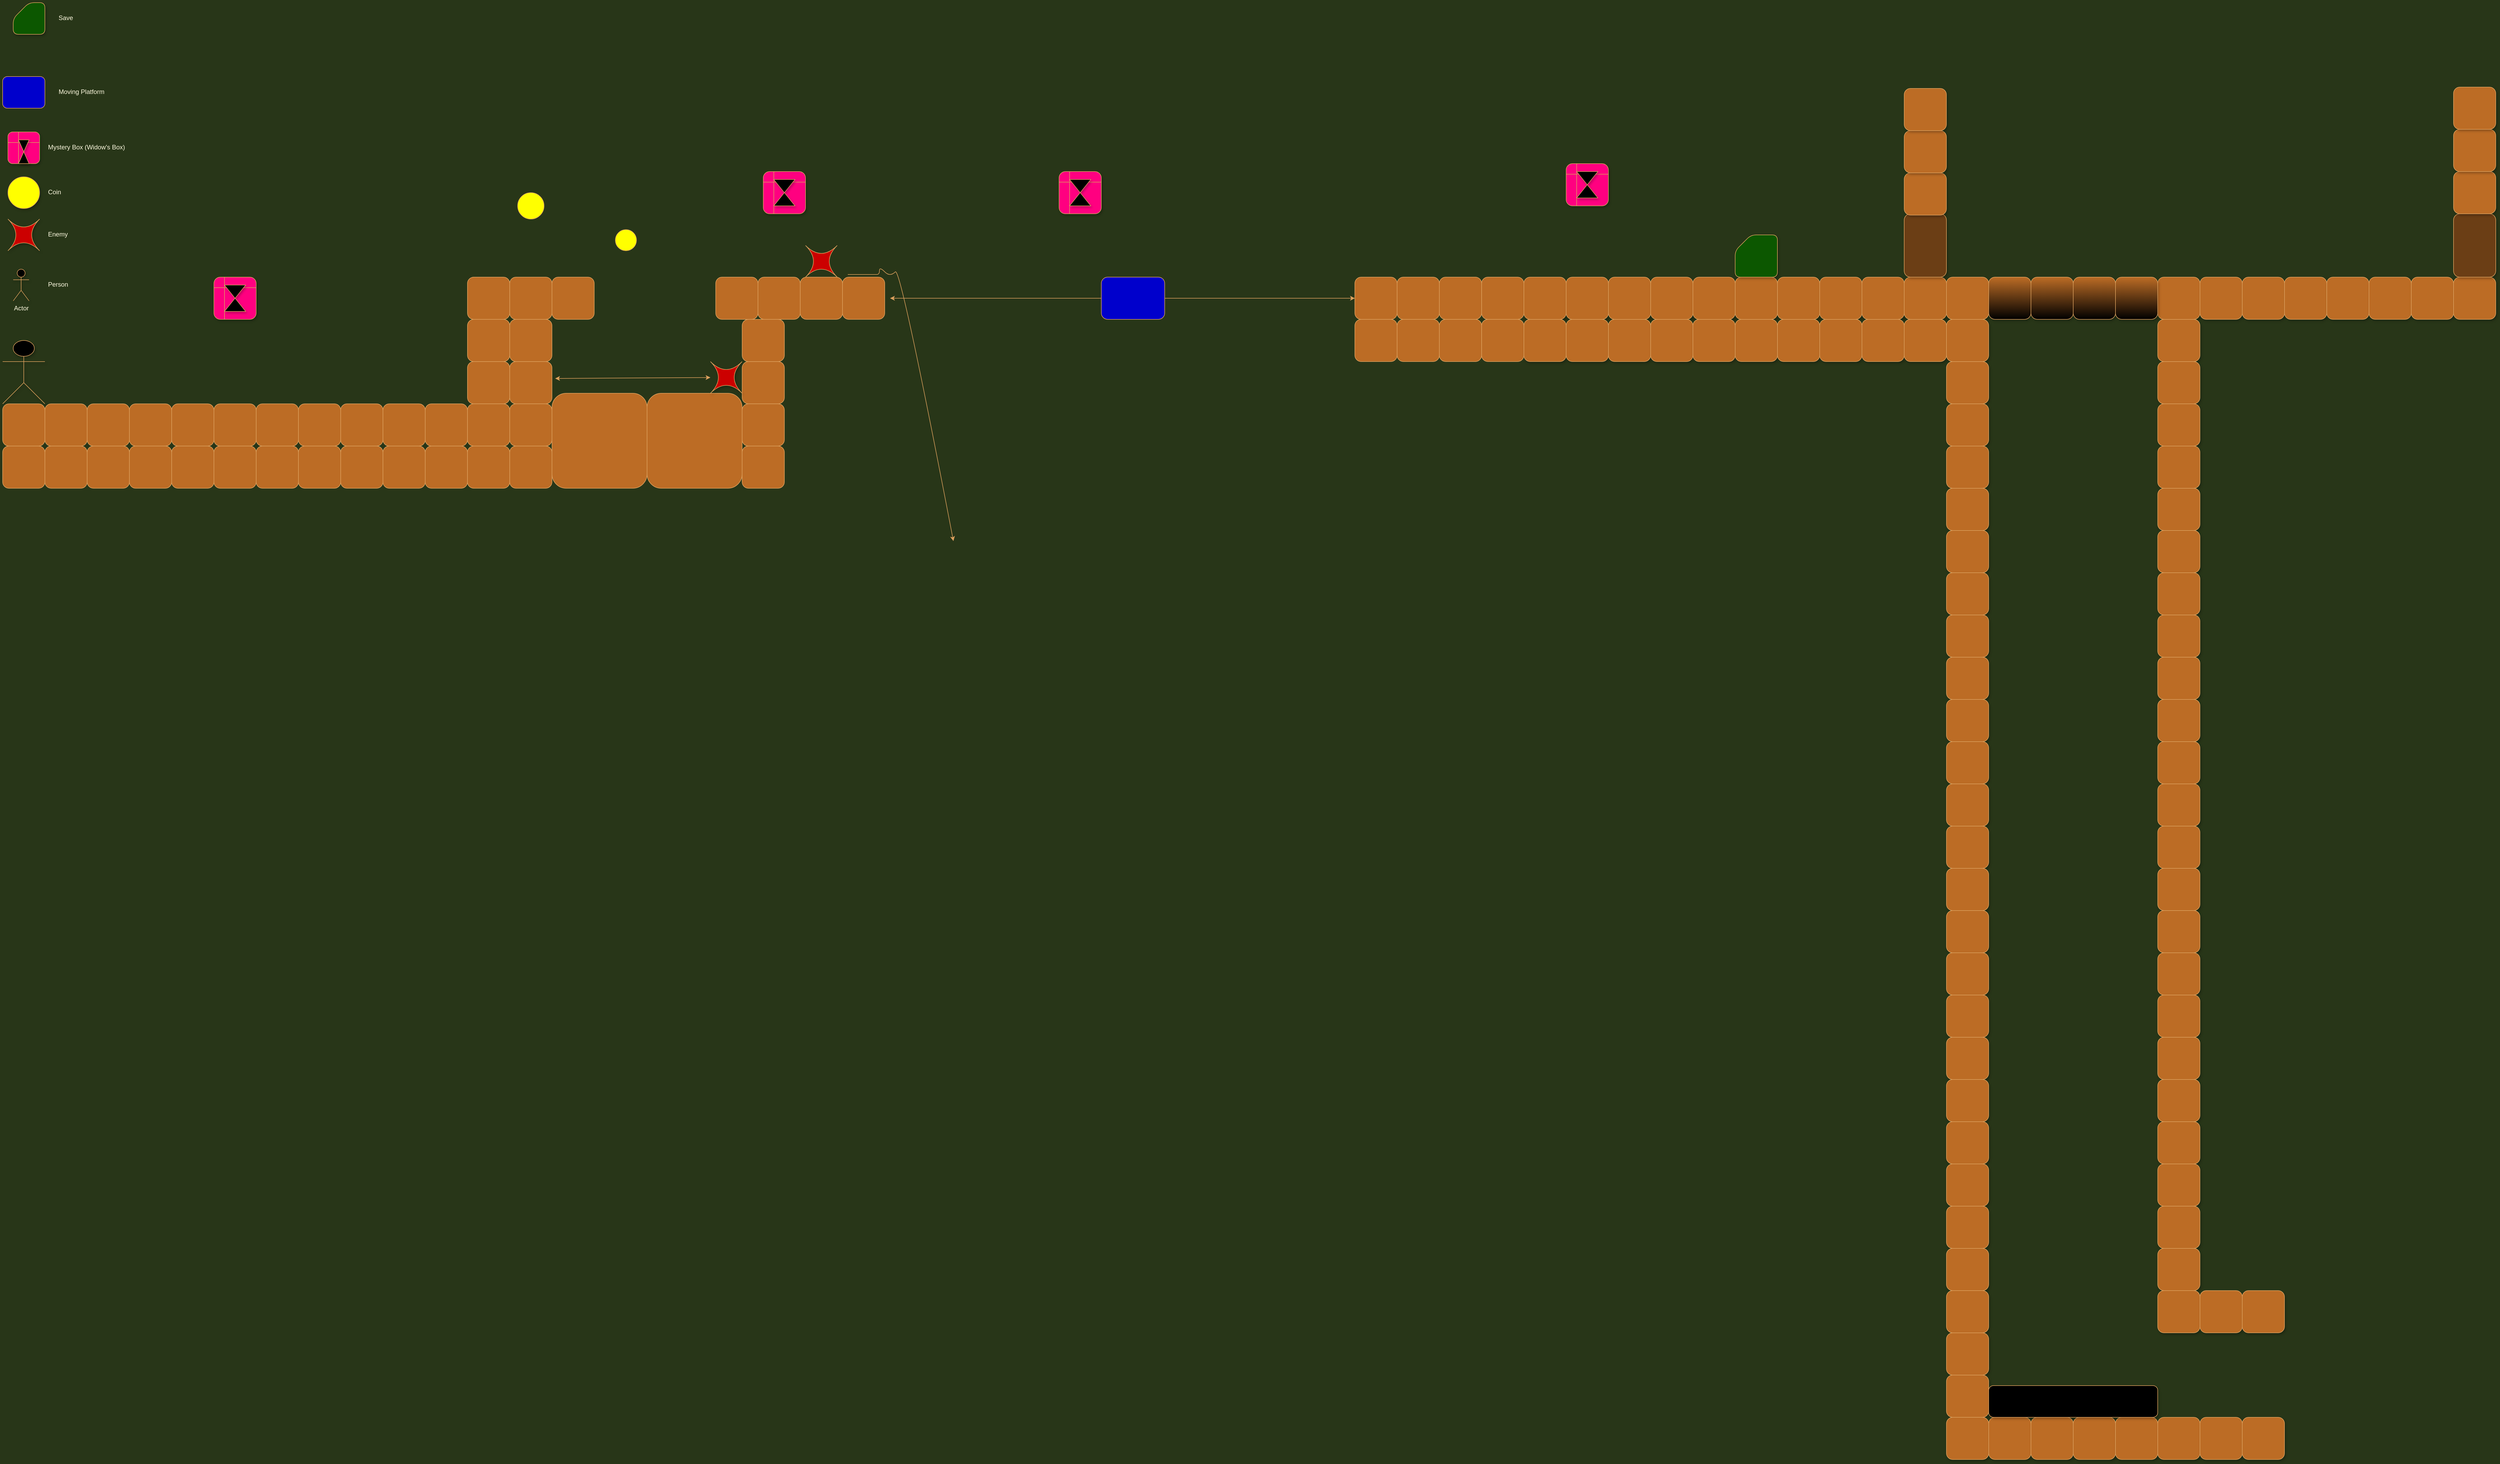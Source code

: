 <mxfile version="20.6.2" type="github">
  <diagram id="zKUmJzLRX71_9fTmacdb" name="Page-1">
    <mxGraphModel dx="2272" dy="1894" grid="1" gridSize="20" guides="1" tooltips="1" connect="1" arrows="1" fold="1" page="1" pageScale="1" pageWidth="850" pageHeight="1100" background="#283618" math="0" shadow="0">
      <root>
        <mxCell id="0" />
        <mxCell id="1" parent="0" />
        <mxCell id="M7b8skEu5nL4Gr79lSTo-1" value="" style="whiteSpace=wrap;html=1;aspect=fixed;fillColor=#BC6C25;strokeColor=#DDA15E;fontColor=#FEFAE0;rounded=1;" parent="1" vertex="1">
          <mxGeometry x="80" y="640" width="80" height="80" as="geometry" />
        </mxCell>
        <mxCell id="M7b8skEu5nL4Gr79lSTo-2" value="" style="whiteSpace=wrap;html=1;aspect=fixed;fillColor=#BC6C25;strokeColor=#DDA15E;fontColor=#FEFAE0;rounded=1;" parent="1" vertex="1">
          <mxGeometry x="160" y="640" width="80" height="80" as="geometry" />
        </mxCell>
        <mxCell id="M7b8skEu5nL4Gr79lSTo-3" value="" style="whiteSpace=wrap;html=1;aspect=fixed;fillColor=#BC6C25;strokeColor=#DDA15E;fontColor=#FEFAE0;rounded=1;" parent="1" vertex="1">
          <mxGeometry x="240" y="640" width="80" height="80" as="geometry" />
        </mxCell>
        <mxCell id="M7b8skEu5nL4Gr79lSTo-4" value="" style="whiteSpace=wrap;html=1;aspect=fixed;fillColor=#BC6C25;strokeColor=#DDA15E;fontColor=#FEFAE0;rounded=1;" parent="1" vertex="1">
          <mxGeometry x="320" y="640" width="80" height="80" as="geometry" />
        </mxCell>
        <mxCell id="M7b8skEu5nL4Gr79lSTo-5" value="" style="whiteSpace=wrap;html=1;aspect=fixed;fillColor=#BC6C25;strokeColor=#DDA15E;fontColor=#FEFAE0;rounded=1;" parent="1" vertex="1">
          <mxGeometry x="400" y="640" width="80" height="80" as="geometry" />
        </mxCell>
        <mxCell id="M7b8skEu5nL4Gr79lSTo-6" value="" style="whiteSpace=wrap;html=1;aspect=fixed;fillColor=#BC6C25;strokeColor=#DDA15E;fontColor=#FEFAE0;rounded=1;" parent="1" vertex="1">
          <mxGeometry x="480" y="640" width="80" height="80" as="geometry" />
        </mxCell>
        <mxCell id="M7b8skEu5nL4Gr79lSTo-7" value="" style="whiteSpace=wrap;html=1;aspect=fixed;fillColor=#BC6C25;strokeColor=#DDA15E;fontColor=#FEFAE0;rounded=1;" parent="1" vertex="1">
          <mxGeometry x="480" y="560" width="80" height="80" as="geometry" />
        </mxCell>
        <mxCell id="M7b8skEu5nL4Gr79lSTo-8" value="" style="whiteSpace=wrap;html=1;aspect=fixed;fillColor=#BC6C25;strokeColor=#DDA15E;fontColor=#FEFAE0;rounded=1;" parent="1" vertex="1">
          <mxGeometry x="480" y="480" width="80" height="80" as="geometry" />
        </mxCell>
        <mxCell id="M7b8skEu5nL4Gr79lSTo-9" value="" style="whiteSpace=wrap;html=1;aspect=fixed;fillColor=#BC6C25;strokeColor=#DDA15E;fontColor=#FEFAE0;rounded=1;" parent="1" vertex="1">
          <mxGeometry x="480" y="400" width="80" height="80" as="geometry" />
        </mxCell>
        <mxCell id="M7b8skEu5nL4Gr79lSTo-10" value="" style="whiteSpace=wrap;html=1;aspect=fixed;fillColor=#BC6C25;strokeColor=#DDA15E;fontColor=#FEFAE0;rounded=1;" parent="1" vertex="1">
          <mxGeometry x="560" y="400" width="80" height="80" as="geometry" />
        </mxCell>
        <mxCell id="M7b8skEu5nL4Gr79lSTo-11" value="" style="whiteSpace=wrap;html=1;aspect=fixed;fillColor=#BC6C25;strokeColor=#DDA15E;fontColor=#FEFAE0;rounded=1;" parent="1" vertex="1">
          <mxGeometry x="640" y="400" width="80" height="80" as="geometry" />
        </mxCell>
        <mxCell id="M7b8skEu5nL4Gr79lSTo-13" value="" style="ellipse;whiteSpace=wrap;html=1;aspect=fixed;fillColor=#FFFF00;strokeColor=#DDA15E;fontColor=#FEFAE0;rounded=1;" parent="1" vertex="1">
          <mxGeometry x="575" y="240" width="50" height="50" as="geometry" />
        </mxCell>
        <mxCell id="M7b8skEu5nL4Gr79lSTo-14" value="" style="ellipse;whiteSpace=wrap;html=1;aspect=fixed;fillColor=#FFFF00;strokeColor=#DDA15E;fontColor=#FEFAE0;rounded=1;" parent="1" vertex="1">
          <mxGeometry x="760" y="310" width="40" height="40" as="geometry" />
        </mxCell>
        <mxCell id="M7b8skEu5nL4Gr79lSTo-15" value="Actor" style="shape=umlActor;verticalLabelPosition=bottom;verticalAlign=top;html=1;outlineConnect=0;strokeColor=#DDA15E;fillColor=#000000;rounded=1;fontColor=#FEFAE0;shadow=1;" parent="1" vertex="1">
          <mxGeometry x="-400" y="520" width="80" height="120" as="geometry" />
        </mxCell>
        <mxCell id="M7b8skEu5nL4Gr79lSTo-19" value="" style="whiteSpace=wrap;html=1;aspect=fixed;fillColor=#BC6C25;strokeColor=#DDA15E;fontColor=#FEFAE0;rounded=1;" parent="1" vertex="1">
          <mxGeometry x="640" y="620" width="180" height="180" as="geometry" />
        </mxCell>
        <mxCell id="M7b8skEu5nL4Gr79lSTo-21" value="" style="edgeStyle=orthogonalEdgeStyle;rounded=1;orthogonalLoop=1;jettySize=auto;html=1;exitX=0.75;exitY=1;exitDx=0;exitDy=0;strokeColor=#DDA15E;fontColor=#FEFAE0;fillColor=#BC6C25;endArrow=none;labelBackgroundColor=#283618;" parent="1" source="M7b8skEu5nL4Gr79lSTo-6" target="M7b8skEu5nL4Gr79lSTo-19" edge="1">
          <mxGeometry relative="1" as="geometry">
            <mxPoint x="540" y="720" as="sourcePoint" />
            <mxPoint x="1700" y="1050" as="targetPoint" />
          </mxGeometry>
        </mxCell>
        <mxCell id="M7b8skEu5nL4Gr79lSTo-23" value="" style="shape=switch;whiteSpace=wrap;html=1;strokeColor=#DDA15E;fontColor=#FEFAE0;fillColor=#CC0000;rounded=1;" parent="1" vertex="1">
          <mxGeometry x="1120" y="340" width="60" height="60" as="geometry" />
        </mxCell>
        <mxCell id="M7b8skEu5nL4Gr79lSTo-24" value="" style="whiteSpace=wrap;html=1;aspect=fixed;strokeColor=#DDA15E;fontColor=#FEFAE0;fillColor=#BC6C25;rounded=1;" parent="1" vertex="1">
          <mxGeometry x="950" y="400" width="80" height="80" as="geometry" />
        </mxCell>
        <mxCell id="M7b8skEu5nL4Gr79lSTo-25" value="" style="whiteSpace=wrap;html=1;aspect=fixed;strokeColor=#DDA15E;fontColor=#FEFAE0;fillColor=#BC6C25;rounded=1;" parent="1" vertex="1">
          <mxGeometry x="1030" y="400" width="80" height="80" as="geometry" />
        </mxCell>
        <mxCell id="M7b8skEu5nL4Gr79lSTo-26" value="" style="whiteSpace=wrap;html=1;aspect=fixed;rounded=1;fillColor=#BC6C25;fontColor=#FEFAE0;strokeColor=#DDA15E;" parent="1" vertex="1">
          <mxGeometry x="1110" y="400" width="80" height="80" as="geometry" />
        </mxCell>
        <mxCell id="M7b8skEu5nL4Gr79lSTo-27" value="" style="whiteSpace=wrap;html=1;aspect=fixed;strokeColor=#DDA15E;fontColor=#FEFAE0;fillColor=#BC6C25;rounded=1;" parent="1" vertex="1">
          <mxGeometry x="1190" y="400" width="80" height="80" as="geometry" />
        </mxCell>
        <mxCell id="wT2K5C9ODD8_njOa71nI-43" style="edgeStyle=orthogonalEdgeStyle;rounded=0;orthogonalLoop=1;jettySize=auto;html=1;strokeColor=#DDA15E;labelBackgroundColor=#283618;fontColor=#FEFAE0;startArrow=none;" edge="1" parent="1">
          <mxGeometry relative="1" as="geometry">
            <mxPoint x="1880" y="440" as="sourcePoint" />
            <mxPoint x="2160" y="440" as="targetPoint" />
          </mxGeometry>
        </mxCell>
        <mxCell id="wT2K5C9ODD8_njOa71nI-45" style="edgeStyle=orthogonalEdgeStyle;rounded=0;orthogonalLoop=1;jettySize=auto;html=1;strokeColor=#DDA15E;labelBackgroundColor=#283618;fontColor=#FEFAE0;" edge="1" parent="1" source="M7b8skEu5nL4Gr79lSTo-28">
          <mxGeometry relative="1" as="geometry">
            <mxPoint x="1280" y="440" as="targetPoint" />
          </mxGeometry>
        </mxCell>
        <mxCell id="M7b8skEu5nL4Gr79lSTo-28" value="" style="rounded=1;whiteSpace=wrap;html=1;fillColor=#0000CC;strokeColor=#DDA15E;fontColor=#FEFAE0;" parent="1" vertex="1">
          <mxGeometry x="1680" y="400" width="120" height="80" as="geometry" />
        </mxCell>
        <mxCell id="wT2K5C9ODD8_njOa71nI-1" value="" style="whiteSpace=wrap;html=1;aspect=fixed;fillColor=#BC6C25;strokeColor=#DDA15E;fontColor=#FEFAE0;rounded=1;" vertex="1" parent="1">
          <mxGeometry x="-400" y="640" width="80" height="80" as="geometry" />
        </mxCell>
        <mxCell id="wT2K5C9ODD8_njOa71nI-2" value="" style="whiteSpace=wrap;html=1;aspect=fixed;fillColor=#BC6C25;strokeColor=#DDA15E;fontColor=#FEFAE0;rounded=1;" vertex="1" parent="1">
          <mxGeometry x="-320" y="640" width="80" height="80" as="geometry" />
        </mxCell>
        <mxCell id="wT2K5C9ODD8_njOa71nI-3" value="" style="whiteSpace=wrap;html=1;aspect=fixed;fillColor=#BC6C25;strokeColor=#DDA15E;fontColor=#FEFAE0;rounded=1;" vertex="1" parent="1">
          <mxGeometry x="-240" y="640" width="80" height="80" as="geometry" />
        </mxCell>
        <mxCell id="wT2K5C9ODD8_njOa71nI-4" value="" style="whiteSpace=wrap;html=1;aspect=fixed;fillColor=#BC6C25;strokeColor=#DDA15E;fontColor=#FEFAE0;rounded=1;" vertex="1" parent="1">
          <mxGeometry x="-160" y="640" width="80" height="80" as="geometry" />
        </mxCell>
        <mxCell id="wT2K5C9ODD8_njOa71nI-5" value="" style="whiteSpace=wrap;html=1;aspect=fixed;fillColor=#BC6C25;strokeColor=#DDA15E;fontColor=#FEFAE0;rounded=1;" vertex="1" parent="1">
          <mxGeometry x="-80" y="640" width="80" height="80" as="geometry" />
        </mxCell>
        <mxCell id="wT2K5C9ODD8_njOa71nI-6" value="" style="whiteSpace=wrap;html=1;aspect=fixed;fillColor=#BC6C25;strokeColor=#DDA15E;fontColor=#FEFAE0;rounded=1;" vertex="1" parent="1">
          <mxGeometry y="640" width="80" height="80" as="geometry" />
        </mxCell>
        <mxCell id="wT2K5C9ODD8_njOa71nI-7" value="" style="whiteSpace=wrap;html=1;aspect=fixed;fillColor=#BC6C25;strokeColor=#DDA15E;fontColor=#FEFAE0;rounded=1;" vertex="1" parent="1">
          <mxGeometry x="80" y="720" width="80" height="80" as="geometry" />
        </mxCell>
        <mxCell id="wT2K5C9ODD8_njOa71nI-8" value="" style="whiteSpace=wrap;html=1;aspect=fixed;fillColor=#BC6C25;strokeColor=#DDA15E;fontColor=#FEFAE0;rounded=1;" vertex="1" parent="1">
          <mxGeometry x="160" y="720" width="80" height="80" as="geometry" />
        </mxCell>
        <mxCell id="wT2K5C9ODD8_njOa71nI-9" value="" style="whiteSpace=wrap;html=1;aspect=fixed;fillColor=#BC6C25;strokeColor=#DDA15E;fontColor=#FEFAE0;rounded=1;" vertex="1" parent="1">
          <mxGeometry x="240" y="720" width="80" height="80" as="geometry" />
        </mxCell>
        <mxCell id="wT2K5C9ODD8_njOa71nI-10" value="" style="whiteSpace=wrap;html=1;aspect=fixed;fillColor=#BC6C25;strokeColor=#DDA15E;fontColor=#FEFAE0;rounded=1;" vertex="1" parent="1">
          <mxGeometry x="320" y="720" width="80" height="80" as="geometry" />
        </mxCell>
        <mxCell id="wT2K5C9ODD8_njOa71nI-11" value="" style="whiteSpace=wrap;html=1;aspect=fixed;fillColor=#BC6C25;strokeColor=#DDA15E;fontColor=#FEFAE0;rounded=1;" vertex="1" parent="1">
          <mxGeometry x="400" y="720" width="80" height="80" as="geometry" />
        </mxCell>
        <mxCell id="wT2K5C9ODD8_njOa71nI-12" value="" style="whiteSpace=wrap;html=1;aspect=fixed;fillColor=#BC6C25;strokeColor=#DDA15E;fontColor=#FEFAE0;rounded=1;" vertex="1" parent="1">
          <mxGeometry x="480" y="720" width="80" height="80" as="geometry" />
        </mxCell>
        <mxCell id="wT2K5C9ODD8_njOa71nI-13" value="" style="whiteSpace=wrap;html=1;aspect=fixed;fillColor=#BC6C25;strokeColor=#DDA15E;fontColor=#FEFAE0;rounded=1;" vertex="1" parent="1">
          <mxGeometry x="-400" y="720" width="80" height="80" as="geometry" />
        </mxCell>
        <mxCell id="wT2K5C9ODD8_njOa71nI-14" value="" style="whiteSpace=wrap;html=1;aspect=fixed;fillColor=#BC6C25;strokeColor=#DDA15E;fontColor=#FEFAE0;rounded=1;" vertex="1" parent="1">
          <mxGeometry x="-320" y="720" width="80" height="80" as="geometry" />
        </mxCell>
        <mxCell id="wT2K5C9ODD8_njOa71nI-15" value="" style="whiteSpace=wrap;html=1;aspect=fixed;fillColor=#BC6C25;strokeColor=#DDA15E;fontColor=#FEFAE0;rounded=1;" vertex="1" parent="1">
          <mxGeometry x="-240" y="720" width="80" height="80" as="geometry" />
        </mxCell>
        <mxCell id="wT2K5C9ODD8_njOa71nI-16" value="" style="whiteSpace=wrap;html=1;aspect=fixed;fillColor=#BC6C25;strokeColor=#DDA15E;fontColor=#FEFAE0;rounded=1;" vertex="1" parent="1">
          <mxGeometry x="-160" y="720" width="80" height="80" as="geometry" />
        </mxCell>
        <mxCell id="wT2K5C9ODD8_njOa71nI-17" value="" style="whiteSpace=wrap;html=1;aspect=fixed;fillColor=#BC6C25;strokeColor=#DDA15E;fontColor=#FEFAE0;rounded=1;" vertex="1" parent="1">
          <mxGeometry x="-80" y="720" width="80" height="80" as="geometry" />
        </mxCell>
        <mxCell id="wT2K5C9ODD8_njOa71nI-18" value="" style="whiteSpace=wrap;html=1;aspect=fixed;fillColor=#BC6C25;strokeColor=#DDA15E;fontColor=#FEFAE0;rounded=1;" vertex="1" parent="1">
          <mxGeometry y="720" width="80" height="80" as="geometry" />
        </mxCell>
        <mxCell id="wT2K5C9ODD8_njOa71nI-19" value="" style="whiteSpace=wrap;html=1;aspect=fixed;fillColor=#BC6C25;strokeColor=#DDA15E;fontColor=#FEFAE0;rounded=1;" vertex="1" parent="1">
          <mxGeometry x="560" y="720" width="80" height="80" as="geometry" />
        </mxCell>
        <mxCell id="wT2K5C9ODD8_njOa71nI-20" value="" style="whiteSpace=wrap;html=1;aspect=fixed;fillColor=#BC6C25;strokeColor=#DDA15E;fontColor=#FEFAE0;rounded=1;" vertex="1" parent="1">
          <mxGeometry x="560" y="640" width="80" height="80" as="geometry" />
        </mxCell>
        <mxCell id="wT2K5C9ODD8_njOa71nI-21" value="" style="whiteSpace=wrap;html=1;aspect=fixed;fillColor=#BC6C25;strokeColor=#DDA15E;fontColor=#FEFAE0;rounded=1;" vertex="1" parent="1">
          <mxGeometry x="560" y="560" width="80" height="80" as="geometry" />
        </mxCell>
        <mxCell id="wT2K5C9ODD8_njOa71nI-22" value="" style="whiteSpace=wrap;html=1;aspect=fixed;fillColor=#BC6C25;strokeColor=#DDA15E;fontColor=#FEFAE0;rounded=1;" vertex="1" parent="1">
          <mxGeometry x="560" y="480" width="80" height="80" as="geometry" />
        </mxCell>
        <mxCell id="wT2K5C9ODD8_njOa71nI-31" value="" style="whiteSpace=wrap;html=1;aspect=fixed;fillColor=#BC6C25;strokeColor=#DDA15E;fontColor=#FEFAE0;rounded=1;" vertex="1" parent="1">
          <mxGeometry x="1000" y="480" width="80" height="80" as="geometry" />
        </mxCell>
        <mxCell id="wT2K5C9ODD8_njOa71nI-32" value="" style="whiteSpace=wrap;html=1;aspect=fixed;fillColor=#BC6C25;strokeColor=#DDA15E;fontColor=#FEFAE0;rounded=1;" vertex="1" parent="1">
          <mxGeometry x="820" y="620" width="180" height="180" as="geometry" />
        </mxCell>
        <mxCell id="wT2K5C9ODD8_njOa71nI-33" value="" style="whiteSpace=wrap;html=1;aspect=fixed;fillColor=#BC6C25;strokeColor=#DDA15E;fontColor=#FEFAE0;rounded=1;" vertex="1" parent="1">
          <mxGeometry x="1000" y="560" width="80" height="80" as="geometry" />
        </mxCell>
        <mxCell id="wT2K5C9ODD8_njOa71nI-34" value="" style="whiteSpace=wrap;html=1;aspect=fixed;fillColor=#BC6C25;strokeColor=#DDA15E;fontColor=#FEFAE0;rounded=1;" vertex="1" parent="1">
          <mxGeometry x="1000" y="640" width="80" height="80" as="geometry" />
        </mxCell>
        <mxCell id="wT2K5C9ODD8_njOa71nI-35" value="" style="whiteSpace=wrap;html=1;aspect=fixed;fillColor=#BC6C25;strokeColor=#DDA15E;fontColor=#FEFAE0;rounded=1;" vertex="1" parent="1">
          <mxGeometry x="1000" y="720" width="80" height="80" as="geometry" />
        </mxCell>
        <mxCell id="wT2K5C9ODD8_njOa71nI-36" value="" style="shape=switch;whiteSpace=wrap;html=1;strokeColor=#DDA15E;fontColor=#FEFAE0;fillColor=#CC0000;rounded=1;shadow=1;" vertex="1" parent="1">
          <mxGeometry x="940" y="560" width="60" height="60" as="geometry" />
        </mxCell>
        <mxCell id="wT2K5C9ODD8_njOa71nI-38" value="" style="endArrow=classic;startArrow=classic;html=1;rounded=0;strokeColor=#DDA15E;exitX=1.075;exitY=0.4;exitDx=0;exitDy=0;exitPerimeter=0;labelBackgroundColor=#283618;fontColor=#FEFAE0;" edge="1" parent="1" source="wT2K5C9ODD8_njOa71nI-21" target="wT2K5C9ODD8_njOa71nI-36">
          <mxGeometry width="50" height="50" relative="1" as="geometry">
            <mxPoint x="660" y="580" as="sourcePoint" />
            <mxPoint x="890" y="520" as="targetPoint" />
          </mxGeometry>
        </mxCell>
        <mxCell id="wT2K5C9ODD8_njOa71nI-41" value="" style="curved=1;endArrow=classic;html=1;rounded=0;strokeColor=#DDA15E;labelBackgroundColor=#283618;fontColor=#FEFAE0;" edge="1" parent="1">
          <mxGeometry width="50" height="50" relative="1" as="geometry">
            <mxPoint x="1200" y="395" as="sourcePoint" />
            <mxPoint x="1400" y="900" as="targetPoint" />
            <Array as="points">
              <mxPoint x="1250" y="395" />
              <mxPoint x="1260" y="395" />
              <mxPoint x="1260" y="380" />
              <mxPoint x="1280" y="400" />
              <mxPoint x="1300" y="380" />
            </Array>
          </mxGeometry>
        </mxCell>
        <mxCell id="wT2K5C9ODD8_njOa71nI-47" value="" style="whiteSpace=wrap;html=1;aspect=fixed;fillColor=#BC6C25;rounded=1;glass=0;strokeColor=#DDA15E;fontColor=#FEFAE0;" vertex="1" parent="1">
          <mxGeometry x="2160" y="400" width="80" height="80" as="geometry" />
        </mxCell>
        <mxCell id="wT2K5C9ODD8_njOa71nI-48" value="" style="whiteSpace=wrap;html=1;aspect=fixed;fillColor=#BC6C25;rounded=1;strokeColor=#DDA15E;fontColor=#FEFAE0;" vertex="1" parent="1">
          <mxGeometry x="2240" y="400" width="80" height="80" as="geometry" />
        </mxCell>
        <mxCell id="wT2K5C9ODD8_njOa71nI-49" value="" style="whiteSpace=wrap;html=1;aspect=fixed;fillColor=#BC6C25;rounded=1;strokeColor=#DDA15E;fontColor=#FEFAE0;" vertex="1" parent="1">
          <mxGeometry x="2320" y="400" width="80" height="80" as="geometry" />
        </mxCell>
        <mxCell id="wT2K5C9ODD8_njOa71nI-50" value="" style="whiteSpace=wrap;html=1;aspect=fixed;strokeColor=#DDA15E;fontColor=#FEFAE0;fillColor=#BC6C25;rounded=1;" vertex="1" parent="1">
          <mxGeometry x="2400" y="400" width="80" height="80" as="geometry" />
        </mxCell>
        <mxCell id="wT2K5C9ODD8_njOa71nI-51" value="" style="whiteSpace=wrap;html=1;aspect=fixed;rounded=1;shadow=1;strokeColor=#DDA15E;fontColor=#FEFAE0;fillColor=#BC6C25;" vertex="1" parent="1">
          <mxGeometry x="2480" y="400" width="80" height="80" as="geometry" />
        </mxCell>
        <mxCell id="wT2K5C9ODD8_njOa71nI-52" value="" style="whiteSpace=wrap;html=1;aspect=fixed;rounded=1;shadow=1;strokeColor=#DDA15E;fontColor=#FEFAE0;fillColor=#BC6C25;" vertex="1" parent="1">
          <mxGeometry x="2560" y="400" width="80" height="80" as="geometry" />
        </mxCell>
        <mxCell id="wT2K5C9ODD8_njOa71nI-53" value="" style="whiteSpace=wrap;html=1;aspect=fixed;rounded=1;shadow=1;strokeColor=#DDA15E;fontColor=#FEFAE0;fillColor=#BC6C25;" vertex="1" parent="1">
          <mxGeometry x="2640" y="400" width="80" height="80" as="geometry" />
        </mxCell>
        <mxCell id="wT2K5C9ODD8_njOa71nI-54" value="" style="whiteSpace=wrap;html=1;aspect=fixed;rounded=1;shadow=1;strokeColor=#DDA15E;fontColor=#FEFAE0;fillColor=#BC6C25;" vertex="1" parent="1">
          <mxGeometry x="2720" y="400" width="80" height="80" as="geometry" />
        </mxCell>
        <mxCell id="wT2K5C9ODD8_njOa71nI-55" value="" style="whiteSpace=wrap;html=1;aspect=fixed;rounded=1;shadow=1;strokeColor=#DDA15E;fontColor=#FEFAE0;fillColor=#BC6C25;" vertex="1" parent="1">
          <mxGeometry x="2800" y="400" width="80" height="80" as="geometry" />
        </mxCell>
        <mxCell id="wT2K5C9ODD8_njOa71nI-56" value="" style="whiteSpace=wrap;html=1;aspect=fixed;rounded=1;shadow=1;strokeColor=#DDA15E;fontColor=#FEFAE0;fillColor=#BC6C25;" vertex="1" parent="1">
          <mxGeometry x="2880" y="400" width="80" height="80" as="geometry" />
        </mxCell>
        <mxCell id="wT2K5C9ODD8_njOa71nI-57" value="" style="whiteSpace=wrap;html=1;aspect=fixed;rounded=1;shadow=1;strokeColor=#DDA15E;fontColor=#FEFAE0;fillColor=#BC6C25;" vertex="1" parent="1">
          <mxGeometry x="2960" y="400" width="80" height="80" as="geometry" />
        </mxCell>
        <mxCell id="wT2K5C9ODD8_njOa71nI-58" value="" style="whiteSpace=wrap;html=1;aspect=fixed;rounded=1;shadow=1;strokeColor=#DDA15E;fontColor=#FEFAE0;fillColor=#BC6C25;" vertex="1" parent="1">
          <mxGeometry x="3040" y="400" width="80" height="80" as="geometry" />
        </mxCell>
        <mxCell id="wT2K5C9ODD8_njOa71nI-59" value="" style="whiteSpace=wrap;html=1;aspect=fixed;rounded=1;shadow=1;strokeColor=#DDA15E;fontColor=#FEFAE0;fillColor=#BC6C25;" vertex="1" parent="1">
          <mxGeometry x="3120" y="400" width="80" height="80" as="geometry" />
        </mxCell>
        <mxCell id="wT2K5C9ODD8_njOa71nI-60" value="" style="whiteSpace=wrap;html=1;aspect=fixed;rounded=1;shadow=1;strokeColor=#DDA15E;fontColor=#FEFAE0;fillColor=#BC6C25;" vertex="1" parent="1">
          <mxGeometry x="3200" y="400" width="80" height="80" as="geometry" />
        </mxCell>
        <mxCell id="wT2K5C9ODD8_njOa71nI-61" value="" style="whiteSpace=wrap;html=1;aspect=fixed;rounded=1;shadow=1;strokeColor=#DDA15E;fontColor=#FEFAE0;fillColor=#BC6C25;" vertex="1" parent="1">
          <mxGeometry x="3280" y="400" width="80" height="80" as="geometry" />
        </mxCell>
        <mxCell id="wT2K5C9ODD8_njOa71nI-62" value="" style="whiteSpace=wrap;html=1;aspect=fixed;fillColor=#BC6C25;rounded=1;glass=0;strokeColor=#DDA15E;fontColor=#FEFAE0;" vertex="1" parent="1">
          <mxGeometry x="2160" y="480" width="80" height="80" as="geometry" />
        </mxCell>
        <mxCell id="wT2K5C9ODD8_njOa71nI-63" value="" style="whiteSpace=wrap;html=1;aspect=fixed;fillColor=#BC6C25;rounded=1;strokeColor=#DDA15E;fontColor=#FEFAE0;" vertex="1" parent="1">
          <mxGeometry x="2240" y="480" width="80" height="80" as="geometry" />
        </mxCell>
        <mxCell id="wT2K5C9ODD8_njOa71nI-64" value="" style="whiteSpace=wrap;html=1;aspect=fixed;fillColor=#BC6C25;rounded=1;strokeColor=#DDA15E;fontColor=#FEFAE0;" vertex="1" parent="1">
          <mxGeometry x="2320" y="480" width="80" height="80" as="geometry" />
        </mxCell>
        <mxCell id="wT2K5C9ODD8_njOa71nI-65" value="" style="whiteSpace=wrap;html=1;aspect=fixed;strokeColor=#DDA15E;fontColor=#FEFAE0;fillColor=#BC6C25;rounded=1;" vertex="1" parent="1">
          <mxGeometry x="2400" y="480" width="80" height="80" as="geometry" />
        </mxCell>
        <mxCell id="wT2K5C9ODD8_njOa71nI-66" value="" style="whiteSpace=wrap;html=1;aspect=fixed;rounded=1;shadow=1;strokeColor=#DDA15E;fontColor=#FEFAE0;fillColor=#BC6C25;" vertex="1" parent="1">
          <mxGeometry x="2480" y="480" width="80" height="80" as="geometry" />
        </mxCell>
        <mxCell id="wT2K5C9ODD8_njOa71nI-67" value="" style="whiteSpace=wrap;html=1;aspect=fixed;rounded=1;shadow=1;strokeColor=#DDA15E;fontColor=#FEFAE0;fillColor=#BC6C25;" vertex="1" parent="1">
          <mxGeometry x="2560" y="480" width="80" height="80" as="geometry" />
        </mxCell>
        <mxCell id="wT2K5C9ODD8_njOa71nI-68" value="" style="whiteSpace=wrap;html=1;aspect=fixed;rounded=1;shadow=1;strokeColor=#DDA15E;fontColor=#FEFAE0;fillColor=#BC6C25;" vertex="1" parent="1">
          <mxGeometry x="2640" y="480" width="80" height="80" as="geometry" />
        </mxCell>
        <mxCell id="wT2K5C9ODD8_njOa71nI-69" value="" style="whiteSpace=wrap;html=1;aspect=fixed;rounded=1;shadow=1;strokeColor=#DDA15E;fontColor=#FEFAE0;fillColor=#BC6C25;" vertex="1" parent="1">
          <mxGeometry x="2720" y="480" width="80" height="80" as="geometry" />
        </mxCell>
        <mxCell id="wT2K5C9ODD8_njOa71nI-70" value="" style="whiteSpace=wrap;html=1;aspect=fixed;rounded=1;shadow=1;strokeColor=#DDA15E;fontColor=#FEFAE0;fillColor=#BC6C25;" vertex="1" parent="1">
          <mxGeometry x="2800" y="480" width="80" height="80" as="geometry" />
        </mxCell>
        <mxCell id="wT2K5C9ODD8_njOa71nI-71" value="" style="whiteSpace=wrap;html=1;aspect=fixed;rounded=1;shadow=1;strokeColor=#DDA15E;fontColor=#FEFAE0;fillColor=#BC6C25;" vertex="1" parent="1">
          <mxGeometry x="2880" y="480" width="80" height="80" as="geometry" />
        </mxCell>
        <mxCell id="wT2K5C9ODD8_njOa71nI-72" value="" style="whiteSpace=wrap;html=1;aspect=fixed;rounded=1;shadow=1;strokeColor=#DDA15E;fontColor=#FEFAE0;fillColor=#BC6C25;" vertex="1" parent="1">
          <mxGeometry x="2960" y="480" width="80" height="80" as="geometry" />
        </mxCell>
        <mxCell id="wT2K5C9ODD8_njOa71nI-73" value="" style="whiteSpace=wrap;html=1;aspect=fixed;rounded=1;shadow=1;strokeColor=#DDA15E;fontColor=#FEFAE0;fillColor=#BC6C25;" vertex="1" parent="1">
          <mxGeometry x="3040" y="480" width="80" height="80" as="geometry" />
        </mxCell>
        <mxCell id="wT2K5C9ODD8_njOa71nI-74" value="" style="whiteSpace=wrap;html=1;aspect=fixed;rounded=1;shadow=1;strokeColor=#DDA15E;fontColor=#FEFAE0;fillColor=#BC6C25;" vertex="1" parent="1">
          <mxGeometry x="3120" y="480" width="80" height="80" as="geometry" />
        </mxCell>
        <mxCell id="wT2K5C9ODD8_njOa71nI-75" value="" style="whiteSpace=wrap;html=1;aspect=fixed;rounded=1;shadow=1;strokeColor=#DDA15E;fontColor=#FEFAE0;fillColor=#BC6C25;" vertex="1" parent="1">
          <mxGeometry x="3200" y="480" width="80" height="80" as="geometry" />
        </mxCell>
        <mxCell id="wT2K5C9ODD8_njOa71nI-76" value="" style="whiteSpace=wrap;html=1;aspect=fixed;rounded=1;shadow=1;strokeColor=#DDA15E;fontColor=#FEFAE0;fillColor=#BC6C25;" vertex="1" parent="1">
          <mxGeometry x="3280" y="480" width="80" height="80" as="geometry" />
        </mxCell>
        <mxCell id="wT2K5C9ODD8_njOa71nI-78" value="" style="shape=internalStorage;whiteSpace=wrap;html=1;backgroundOutline=1;rounded=1;shadow=1;strokeColor=#DDA15E;fontColor=#FEFAE0;fillColor=#FF0080;" vertex="1" parent="1">
          <mxGeometry x="1600" y="200" width="80" height="80" as="geometry" />
        </mxCell>
        <mxCell id="wT2K5C9ODD8_njOa71nI-79" value="" style="shape=collate;whiteSpace=wrap;html=1;rounded=1;shadow=1;strokeColor=#DDA15E;fontColor=#FEFAE0;fillColor=#000000;" vertex="1" parent="1">
          <mxGeometry x="1620" y="215" width="40" height="50" as="geometry" />
        </mxCell>
        <mxCell id="wT2K5C9ODD8_njOa71nI-100" value="" style="edgeStyle=orthogonalEdgeStyle;rounded=0;orthogonalLoop=1;jettySize=auto;html=1;strokeColor=#DDA15E;labelBackgroundColor=#283618;fontColor=#FEFAE0;endArrow=none;" edge="1" parent="1" source="M7b8skEu5nL4Gr79lSTo-28">
          <mxGeometry relative="1" as="geometry">
            <mxPoint x="1800" y="440" as="sourcePoint" />
            <mxPoint x="1880" y="440" as="targetPoint" />
          </mxGeometry>
        </mxCell>
        <mxCell id="wT2K5C9ODD8_njOa71nI-101" value="" style="shape=internalStorage;whiteSpace=wrap;html=1;backgroundOutline=1;rounded=1;shadow=1;strokeColor=#DDA15E;fontColor=#FEFAE0;fillColor=#FF0080;" vertex="1" parent="1">
          <mxGeometry x="2560" y="185" width="80" height="80" as="geometry" />
        </mxCell>
        <mxCell id="wT2K5C9ODD8_njOa71nI-102" value="" style="shape=collate;whiteSpace=wrap;html=1;rounded=1;shadow=1;strokeColor=#DDA15E;fontColor=#FEFAE0;fillColor=#000000;" vertex="1" parent="1">
          <mxGeometry x="2580" y="200" width="40" height="50" as="geometry" />
        </mxCell>
        <mxCell id="wT2K5C9ODD8_njOa71nI-105" value="" style="shape=internalStorage;whiteSpace=wrap;html=1;backgroundOutline=1;rounded=1;shadow=1;strokeColor=#DDA15E;fontColor=#FEFAE0;fillColor=#FF0080;" vertex="1" parent="1">
          <mxGeometry y="400" width="80" height="80" as="geometry" />
        </mxCell>
        <mxCell id="wT2K5C9ODD8_njOa71nI-106" value="" style="shape=collate;whiteSpace=wrap;html=1;rounded=1;shadow=1;strokeColor=#DDA15E;fontColor=#FEFAE0;fillColor=#000000;" vertex="1" parent="1">
          <mxGeometry x="20" y="415" width="40" height="50" as="geometry" />
        </mxCell>
        <mxCell id="wT2K5C9ODD8_njOa71nI-107" value="" style="shape=internalStorage;whiteSpace=wrap;html=1;backgroundOutline=1;rounded=1;shadow=1;strokeColor=#DDA15E;fontColor=#FEFAE0;fillColor=#FF0080;" vertex="1" parent="1">
          <mxGeometry x="1040" y="200" width="80" height="80" as="geometry" />
        </mxCell>
        <mxCell id="wT2K5C9ODD8_njOa71nI-108" value="" style="shape=collate;whiteSpace=wrap;html=1;rounded=1;shadow=1;strokeColor=#DDA15E;fontColor=#FEFAE0;fillColor=#000000;" vertex="1" parent="1">
          <mxGeometry x="1060" y="215" width="40" height="50" as="geometry" />
        </mxCell>
        <mxCell id="wT2K5C9ODD8_njOa71nI-109" value="Actor" style="shape=umlActor;verticalLabelPosition=bottom;verticalAlign=top;html=1;outlineConnect=0;rounded=1;shadow=1;strokeColor=#DDA15E;fontColor=#FEFAE0;fillColor=#000000;" vertex="1" parent="1">
          <mxGeometry x="-380" y="385" width="30" height="60" as="geometry" />
        </mxCell>
        <mxCell id="wT2K5C9ODD8_njOa71nI-110" value="" style="shape=switch;whiteSpace=wrap;html=1;rounded=1;shadow=1;strokeColor=#DDA15E;fontColor=#FEFAE0;fillColor=#CC0000;" vertex="1" parent="1">
          <mxGeometry x="-390" y="290" width="60" height="60" as="geometry" />
        </mxCell>
        <mxCell id="wT2K5C9ODD8_njOa71nI-112" value="" style="shape=internalStorage;whiteSpace=wrap;html=1;backgroundOutline=1;rounded=1;shadow=1;strokeColor=#DDA15E;fontColor=#FEFAE0;fillColor=#FF0080;" vertex="1" parent="1">
          <mxGeometry x="-390" y="125" width="60" height="60" as="geometry" />
        </mxCell>
        <mxCell id="wT2K5C9ODD8_njOa71nI-113" value="" style="shape=collate;whiteSpace=wrap;html=1;rounded=1;shadow=1;strokeColor=#DDA15E;fontColor=#FEFAE0;fillColor=#000000;" vertex="1" parent="1">
          <mxGeometry x="-370" y="140" width="20" height="45" as="geometry" />
        </mxCell>
        <mxCell id="wT2K5C9ODD8_njOa71nI-114" value="" style="ellipse;whiteSpace=wrap;html=1;aspect=fixed;rounded=1;shadow=1;strokeColor=#DDA15E;fontColor=#FEFAE0;fillColor=#FFFF00;" vertex="1" parent="1">
          <mxGeometry x="-390" y="210" width="60" height="60" as="geometry" />
        </mxCell>
        <mxCell id="wT2K5C9ODD8_njOa71nI-118" value="" style="rounded=1;whiteSpace=wrap;html=1;fillColor=#0000CC;strokeColor=#DDA15E;fontColor=#FEFAE0;" vertex="1" parent="1">
          <mxGeometry x="-400" y="20" width="80" height="60" as="geometry" />
        </mxCell>
        <mxCell id="wT2K5C9ODD8_njOa71nI-119" value="" style="shape=card;whiteSpace=wrap;html=1;rounded=1;shadow=1;strokeColor=#DDA15E;fontColor=#FEFAE0;fillColor=#0C5700;" vertex="1" parent="1">
          <mxGeometry x="2880" y="320" width="80" height="80" as="geometry" />
        </mxCell>
        <mxCell id="wT2K5C9ODD8_njOa71nI-120" value="" style="shape=card;whiteSpace=wrap;html=1;rounded=1;shadow=1;strokeColor=#DDA15E;fontColor=#FEFAE0;fillColor=#0C5700;" vertex="1" parent="1">
          <mxGeometry x="-380" y="-120" width="60" height="60" as="geometry" />
        </mxCell>
        <mxCell id="wT2K5C9ODD8_njOa71nI-121" value="Save" style="text;strokeColor=none;fillColor=none;spacingLeft=4;spacingRight=4;overflow=hidden;rotatable=0;points=[[0,0.5],[1,0.5]];portConstraint=eastwest;fontSize=12;rounded=1;shadow=1;fontColor=#FEFAE0;" vertex="1" parent="1">
          <mxGeometry x="-300" y="-105" width="40" height="30" as="geometry" />
        </mxCell>
        <mxCell id="wT2K5C9ODD8_njOa71nI-122" value="Moving Platform" style="text;strokeColor=none;fillColor=none;spacingLeft=4;spacingRight=4;overflow=hidden;rotatable=0;points=[[0,0.5],[1,0.5]];portConstraint=eastwest;fontSize=12;rounded=1;shadow=1;fontColor=#FEFAE0;" vertex="1" parent="1">
          <mxGeometry x="-300" y="35" width="100" height="30" as="geometry" />
        </mxCell>
        <mxCell id="wT2K5C9ODD8_njOa71nI-123" value="Person" style="text;strokeColor=none;fillColor=none;spacingLeft=4;spacingRight=4;overflow=hidden;rotatable=0;points=[[0,0.5],[1,0.5]];portConstraint=eastwest;fontSize=12;rounded=1;shadow=1;fontColor=#FEFAE0;" vertex="1" parent="1">
          <mxGeometry x="-320" y="400" width="80" height="30" as="geometry" />
        </mxCell>
        <mxCell id="wT2K5C9ODD8_njOa71nI-124" value="Enemy" style="text;strokeColor=none;fillColor=none;spacingLeft=4;spacingRight=4;overflow=hidden;rotatable=0;points=[[0,0.5],[1,0.5]];portConstraint=eastwest;fontSize=12;rounded=1;shadow=1;fontColor=#FEFAE0;" vertex="1" parent="1">
          <mxGeometry x="-320" y="305" width="60" height="30" as="geometry" />
        </mxCell>
        <mxCell id="wT2K5C9ODD8_njOa71nI-125" value="Coin" style="text;strokeColor=none;fillColor=none;spacingLeft=4;spacingRight=4;overflow=hidden;rotatable=0;points=[[0,0.5],[1,0.5]];portConstraint=eastwest;fontSize=12;rounded=1;shadow=1;fontColor=#FEFAE0;" vertex="1" parent="1">
          <mxGeometry x="-320" y="225" width="40" height="30" as="geometry" />
        </mxCell>
        <mxCell id="wT2K5C9ODD8_njOa71nI-126" value="Mystery Box (Widow&#39;s Box)" style="text;strokeColor=none;fillColor=none;spacingLeft=4;spacingRight=4;overflow=hidden;rotatable=0;points=[[0,0.5],[1,0.5]];portConstraint=eastwest;fontSize=12;rounded=1;shadow=1;fontColor=#FEFAE0;" vertex="1" parent="1">
          <mxGeometry x="-320" y="140" width="160" height="30" as="geometry" />
        </mxCell>
        <mxCell id="wT2K5C9ODD8_njOa71nI-127" value="" style="whiteSpace=wrap;html=1;aspect=fixed;rounded=1;shadow=1;strokeColor=#DDA15E;fontColor=#FEFAE0;fillColor=#BC6C25;" vertex="1" parent="1">
          <mxGeometry x="3680" y="400" width="80" height="80" as="geometry" />
        </mxCell>
        <mxCell id="wT2K5C9ODD8_njOa71nI-128" value="" style="whiteSpace=wrap;html=1;aspect=fixed;rounded=1;shadow=1;strokeColor=#DDA15E;fontColor=#FEFAE0;fillColor=#BC6C25;" vertex="1" parent="1">
          <mxGeometry x="3680" y="480" width="80" height="80" as="geometry" />
        </mxCell>
        <mxCell id="wT2K5C9ODD8_njOa71nI-129" value="" style="whiteSpace=wrap;html=1;aspect=fixed;rounded=1;shadow=1;strokeColor=#DDA15E;fontColor=#FEFAE0;fillColor=#BC6C25;" vertex="1" parent="1">
          <mxGeometry x="3280" y="560" width="80" height="80" as="geometry" />
        </mxCell>
        <mxCell id="wT2K5C9ODD8_njOa71nI-130" value="" style="whiteSpace=wrap;html=1;aspect=fixed;rounded=1;shadow=1;strokeColor=#DDA15E;fontColor=#FEFAE0;fillColor=#BC6C25;" vertex="1" parent="1">
          <mxGeometry x="3280" y="640" width="80" height="80" as="geometry" />
        </mxCell>
        <mxCell id="wT2K5C9ODD8_njOa71nI-131" value="" style="whiteSpace=wrap;html=1;aspect=fixed;rounded=1;shadow=1;strokeColor=#DDA15E;fontColor=#FEFAE0;fillColor=#BC6C25;" vertex="1" parent="1">
          <mxGeometry x="3280" y="720" width="80" height="80" as="geometry" />
        </mxCell>
        <mxCell id="wT2K5C9ODD8_njOa71nI-132" value="" style="whiteSpace=wrap;html=1;aspect=fixed;rounded=1;shadow=1;strokeColor=#DDA15E;fontColor=#FEFAE0;fillColor=#BC6C25;" vertex="1" parent="1">
          <mxGeometry x="3280" y="800" width="80" height="80" as="geometry" />
        </mxCell>
        <mxCell id="wT2K5C9ODD8_njOa71nI-133" value="" style="whiteSpace=wrap;html=1;aspect=fixed;rounded=1;shadow=1;strokeColor=#DDA15E;fontColor=#FEFAE0;fillColor=#BC6C25;" vertex="1" parent="1">
          <mxGeometry x="3280" y="880" width="80" height="80" as="geometry" />
        </mxCell>
        <mxCell id="wT2K5C9ODD8_njOa71nI-134" value="" style="whiteSpace=wrap;html=1;aspect=fixed;rounded=1;shadow=1;strokeColor=#DDA15E;fontColor=#FEFAE0;fillColor=#BC6C25;" vertex="1" parent="1">
          <mxGeometry x="3680" y="560" width="80" height="80" as="geometry" />
        </mxCell>
        <mxCell id="wT2K5C9ODD8_njOa71nI-135" value="" style="whiteSpace=wrap;html=1;aspect=fixed;rounded=1;shadow=1;strokeColor=#DDA15E;fontColor=#FEFAE0;fillColor=#BC6C25;" vertex="1" parent="1">
          <mxGeometry x="3680" y="640" width="80" height="80" as="geometry" />
        </mxCell>
        <mxCell id="wT2K5C9ODD8_njOa71nI-136" value="" style="whiteSpace=wrap;html=1;aspect=fixed;rounded=1;shadow=1;strokeColor=#DDA15E;fontColor=#FEFAE0;fillColor=#BC6C25;" vertex="1" parent="1">
          <mxGeometry x="3680" y="720" width="80" height="80" as="geometry" />
        </mxCell>
        <mxCell id="wT2K5C9ODD8_njOa71nI-137" value="" style="whiteSpace=wrap;html=1;aspect=fixed;rounded=1;shadow=1;strokeColor=#DDA15E;fontColor=#FEFAE0;fillColor=#BC6C25;" vertex="1" parent="1">
          <mxGeometry x="3680" y="800" width="80" height="80" as="geometry" />
        </mxCell>
        <mxCell id="wT2K5C9ODD8_njOa71nI-138" value="" style="whiteSpace=wrap;html=1;aspect=fixed;rounded=1;shadow=1;strokeColor=#DDA15E;fontColor=#FEFAE0;fillColor=#BC6C25;" vertex="1" parent="1">
          <mxGeometry x="3680" y="880" width="80" height="80" as="geometry" />
        </mxCell>
        <mxCell id="wT2K5C9ODD8_njOa71nI-139" value="" style="whiteSpace=wrap;html=1;aspect=fixed;rounded=1;shadow=1;strokeColor=#DDA15E;fontColor=#FEFAE0;fillColor=#BC6C25;" vertex="1" parent="1">
          <mxGeometry x="3280" y="960" width="80" height="80" as="geometry" />
        </mxCell>
        <mxCell id="wT2K5C9ODD8_njOa71nI-140" value="" style="whiteSpace=wrap;html=1;aspect=fixed;rounded=1;shadow=1;strokeColor=#DDA15E;fontColor=#FEFAE0;fillColor=#BC6C25;" vertex="1" parent="1">
          <mxGeometry x="3280" y="1040" width="80" height="80" as="geometry" />
        </mxCell>
        <mxCell id="wT2K5C9ODD8_njOa71nI-141" value="" style="whiteSpace=wrap;html=1;aspect=fixed;rounded=1;shadow=1;strokeColor=#DDA15E;fontColor=#FEFAE0;fillColor=#BC6C25;" vertex="1" parent="1">
          <mxGeometry x="3680" y="960" width="80" height="80" as="geometry" />
        </mxCell>
        <mxCell id="wT2K5C9ODD8_njOa71nI-142" value="" style="whiteSpace=wrap;html=1;aspect=fixed;rounded=1;shadow=1;strokeColor=#DDA15E;fontColor=#FEFAE0;fillColor=#BC6C25;" vertex="1" parent="1">
          <mxGeometry x="3680" y="1040" width="80" height="80" as="geometry" />
        </mxCell>
        <mxCell id="wT2K5C9ODD8_njOa71nI-143" value="" style="whiteSpace=wrap;html=1;aspect=fixed;rounded=1;shadow=1;strokeColor=#DDA15E;fontColor=#FEFAE0;fillColor=#BC6C25;" vertex="1" parent="1">
          <mxGeometry x="3760" y="400" width="80" height="80" as="geometry" />
        </mxCell>
        <mxCell id="wT2K5C9ODD8_njOa71nI-144" value="" style="whiteSpace=wrap;html=1;aspect=fixed;rounded=1;shadow=1;strokeColor=#DDA15E;fontColor=#FEFAE0;fillColor=#BC6C25;" vertex="1" parent="1">
          <mxGeometry x="3840" y="400" width="80" height="80" as="geometry" />
        </mxCell>
        <mxCell id="wT2K5C9ODD8_njOa71nI-145" value="" style="whiteSpace=wrap;html=1;aspect=fixed;rounded=1;shadow=1;strokeColor=#DDA15E;fontColor=#FEFAE0;fillColor=#BC6C25;" vertex="1" parent="1">
          <mxGeometry x="3920" y="400" width="80" height="80" as="geometry" />
        </mxCell>
        <mxCell id="wT2K5C9ODD8_njOa71nI-146" value="" style="whiteSpace=wrap;html=1;aspect=fixed;rounded=1;shadow=1;strokeColor=#DDA15E;fontColor=#FEFAE0;fillColor=#BC6C25;" vertex="1" parent="1">
          <mxGeometry x="4000" y="400" width="80" height="80" as="geometry" />
        </mxCell>
        <mxCell id="wT2K5C9ODD8_njOa71nI-147" value="" style="whiteSpace=wrap;html=1;aspect=fixed;rounded=1;shadow=1;strokeColor=#DDA15E;fontColor=#FEFAE0;fillColor=#BC6C25;" vertex="1" parent="1">
          <mxGeometry x="4080" y="400" width="80" height="80" as="geometry" />
        </mxCell>
        <mxCell id="wT2K5C9ODD8_njOa71nI-148" value="" style="whiteSpace=wrap;html=1;aspect=fixed;rounded=1;shadow=1;strokeColor=#DDA15E;fontColor=#FEFAE0;fillColor=#BC6C25;" vertex="1" parent="1">
          <mxGeometry x="4160" y="400" width="80" height="80" as="geometry" />
        </mxCell>
        <mxCell id="wT2K5C9ODD8_njOa71nI-149" value="" style="whiteSpace=wrap;html=1;aspect=fixed;rounded=1;shadow=1;strokeColor=#DDA15E;fontColor=#FEFAE0;fillColor=#BC6C25;" vertex="1" parent="1">
          <mxGeometry x="4240" y="400" width="80" height="80" as="geometry" />
        </mxCell>
        <mxCell id="wT2K5C9ODD8_njOa71nI-156" value="" style="rounded=1;whiteSpace=wrap;html=1;shadow=1;strokeColor=#DDA15E;fontColor=#FEFAE0;fillColor=#6B3E15;direction=south;" vertex="1" parent="1">
          <mxGeometry x="4240" y="280" width="80" height="120" as="geometry" />
        </mxCell>
        <mxCell id="wT2K5C9ODD8_njOa71nI-157" value="" style="whiteSpace=wrap;html=1;aspect=fixed;rounded=1;shadow=1;strokeColor=#DDA15E;fontColor=#FEFAE0;fillColor=#BC6C25;" vertex="1" parent="1">
          <mxGeometry x="4240" y="200" width="80" height="80" as="geometry" />
        </mxCell>
        <mxCell id="wT2K5C9ODD8_njOa71nI-158" value="" style="whiteSpace=wrap;html=1;aspect=fixed;rounded=1;shadow=1;strokeColor=#DDA15E;fontColor=#FEFAE0;fillColor=#BC6C25;" vertex="1" parent="1">
          <mxGeometry x="4240" y="120" width="80" height="80" as="geometry" />
        </mxCell>
        <mxCell id="wT2K5C9ODD8_njOa71nI-159" value="" style="whiteSpace=wrap;html=1;aspect=fixed;rounded=1;shadow=1;strokeColor=#DDA15E;fontColor=#FEFAE0;fillColor=#BC6C25;" vertex="1" parent="1">
          <mxGeometry x="4240" y="40" width="80" height="80" as="geometry" />
        </mxCell>
        <mxCell id="wT2K5C9ODD8_njOa71nI-160" value="" style="whiteSpace=wrap;html=1;aspect=fixed;rounded=1;shadow=1;strokeColor=#DDA15E;fontColor=#FEFAE0;fillColor=#BC6C25;" vertex="1" parent="1">
          <mxGeometry x="3280" y="1120" width="80" height="80" as="geometry" />
        </mxCell>
        <mxCell id="wT2K5C9ODD8_njOa71nI-161" value="" style="whiteSpace=wrap;html=1;aspect=fixed;rounded=1;shadow=1;strokeColor=#DDA15E;fontColor=#FEFAE0;fillColor=#BC6C25;" vertex="1" parent="1">
          <mxGeometry x="3680" y="1120" width="80" height="80" as="geometry" />
        </mxCell>
        <mxCell id="wT2K5C9ODD8_njOa71nI-162" value="" style="whiteSpace=wrap;html=1;aspect=fixed;rounded=1;shadow=1;strokeColor=#DDA15E;fontColor=#FEFAE0;fillColor=#BC6C25;" vertex="1" parent="1">
          <mxGeometry x="3280" y="1200" width="80" height="80" as="geometry" />
        </mxCell>
        <mxCell id="wT2K5C9ODD8_njOa71nI-163" value="" style="whiteSpace=wrap;html=1;aspect=fixed;rounded=1;shadow=1;strokeColor=#DDA15E;fontColor=#FEFAE0;fillColor=#BC6C25;" vertex="1" parent="1">
          <mxGeometry x="3280" y="1280" width="80" height="80" as="geometry" />
        </mxCell>
        <mxCell id="wT2K5C9ODD8_njOa71nI-164" value="" style="whiteSpace=wrap;html=1;aspect=fixed;rounded=1;shadow=1;strokeColor=#DDA15E;fontColor=#FEFAE0;fillColor=#BC6C25;" vertex="1" parent="1">
          <mxGeometry x="3280" y="1360" width="80" height="80" as="geometry" />
        </mxCell>
        <mxCell id="wT2K5C9ODD8_njOa71nI-165" value="" style="whiteSpace=wrap;html=1;aspect=fixed;rounded=1;shadow=1;strokeColor=#DDA15E;fontColor=#FEFAE0;fillColor=#BC6C25;" vertex="1" parent="1">
          <mxGeometry x="3280" y="1440" width="80" height="80" as="geometry" />
        </mxCell>
        <mxCell id="wT2K5C9ODD8_njOa71nI-166" value="" style="whiteSpace=wrap;html=1;aspect=fixed;rounded=1;shadow=1;strokeColor=#DDA15E;fontColor=#FEFAE0;fillColor=#BC6C25;" vertex="1" parent="1">
          <mxGeometry x="3280" y="1520" width="80" height="80" as="geometry" />
        </mxCell>
        <mxCell id="wT2K5C9ODD8_njOa71nI-167" value="" style="whiteSpace=wrap;html=1;aspect=fixed;rounded=1;shadow=1;strokeColor=#DDA15E;fontColor=#FEFAE0;fillColor=#BC6C25;" vertex="1" parent="1">
          <mxGeometry x="3280" y="1600" width="80" height="80" as="geometry" />
        </mxCell>
        <mxCell id="wT2K5C9ODD8_njOa71nI-168" value="" style="whiteSpace=wrap;html=1;aspect=fixed;rounded=1;shadow=1;strokeColor=#DDA15E;fontColor=#FEFAE0;fillColor=#BC6C25;" vertex="1" parent="1">
          <mxGeometry x="3280" y="1680" width="80" height="80" as="geometry" />
        </mxCell>
        <mxCell id="wT2K5C9ODD8_njOa71nI-169" value="" style="whiteSpace=wrap;html=1;aspect=fixed;rounded=1;shadow=1;strokeColor=#DDA15E;fontColor=#FEFAE0;fillColor=#BC6C25;" vertex="1" parent="1">
          <mxGeometry x="3280" y="1760" width="80" height="80" as="geometry" />
        </mxCell>
        <mxCell id="wT2K5C9ODD8_njOa71nI-170" value="" style="whiteSpace=wrap;html=1;aspect=fixed;rounded=1;shadow=1;strokeColor=#DDA15E;fontColor=#FEFAE0;fillColor=#BC6C25;" vertex="1" parent="1">
          <mxGeometry x="3680" y="1200" width="80" height="80" as="geometry" />
        </mxCell>
        <mxCell id="wT2K5C9ODD8_njOa71nI-171" value="" style="whiteSpace=wrap;html=1;aspect=fixed;rounded=1;shadow=1;strokeColor=#DDA15E;fontColor=#FEFAE0;fillColor=#BC6C25;" vertex="1" parent="1">
          <mxGeometry x="3680" y="1280" width="80" height="80" as="geometry" />
        </mxCell>
        <mxCell id="wT2K5C9ODD8_njOa71nI-172" value="" style="whiteSpace=wrap;html=1;aspect=fixed;rounded=1;shadow=1;strokeColor=#DDA15E;fontColor=#FEFAE0;fillColor=#BC6C25;" vertex="1" parent="1">
          <mxGeometry x="3680" y="1360" width="80" height="80" as="geometry" />
        </mxCell>
        <mxCell id="wT2K5C9ODD8_njOa71nI-173" value="" style="whiteSpace=wrap;html=1;aspect=fixed;rounded=1;shadow=1;strokeColor=#DDA15E;fontColor=#FEFAE0;fillColor=#BC6C25;" vertex="1" parent="1">
          <mxGeometry x="3680" y="1440" width="80" height="80" as="geometry" />
        </mxCell>
        <mxCell id="wT2K5C9ODD8_njOa71nI-174" value="" style="whiteSpace=wrap;html=1;aspect=fixed;rounded=1;shadow=1;strokeColor=#DDA15E;fontColor=#FEFAE0;fillColor=#BC6C25;" vertex="1" parent="1">
          <mxGeometry x="3680" y="1520" width="80" height="80" as="geometry" />
        </mxCell>
        <mxCell id="wT2K5C9ODD8_njOa71nI-175" value="" style="whiteSpace=wrap;html=1;aspect=fixed;rounded=1;shadow=1;strokeColor=#DDA15E;fontColor=#FEFAE0;fillColor=#BC6C25;" vertex="1" parent="1">
          <mxGeometry x="3680" y="1600" width="80" height="80" as="geometry" />
        </mxCell>
        <mxCell id="wT2K5C9ODD8_njOa71nI-176" value="" style="whiteSpace=wrap;html=1;aspect=fixed;rounded=1;shadow=1;strokeColor=#DDA15E;fontColor=#FEFAE0;fillColor=#BC6C25;" vertex="1" parent="1">
          <mxGeometry x="3680" y="1680" width="80" height="80" as="geometry" />
        </mxCell>
        <mxCell id="wT2K5C9ODD8_njOa71nI-177" value="" style="whiteSpace=wrap;html=1;aspect=fixed;rounded=1;shadow=1;strokeColor=#DDA15E;fontColor=#FEFAE0;fillColor=#BC6C25;" vertex="1" parent="1">
          <mxGeometry x="3680" y="1760" width="80" height="80" as="geometry" />
        </mxCell>
        <mxCell id="wT2K5C9ODD8_njOa71nI-178" value="" style="whiteSpace=wrap;html=1;aspect=fixed;rounded=1;shadow=1;strokeColor=#DDA15E;fontColor=#FEFAE0;fillColor=#BC6C25;" vertex="1" parent="1">
          <mxGeometry x="3280" y="1840" width="80" height="80" as="geometry" />
        </mxCell>
        <mxCell id="wT2K5C9ODD8_njOa71nI-179" value="" style="whiteSpace=wrap;html=1;aspect=fixed;rounded=1;shadow=1;strokeColor=#DDA15E;fontColor=#FEFAE0;fillColor=#BC6C25;" vertex="1" parent="1">
          <mxGeometry x="3280" y="1920" width="80" height="80" as="geometry" />
        </mxCell>
        <mxCell id="wT2K5C9ODD8_njOa71nI-180" value="" style="whiteSpace=wrap;html=1;aspect=fixed;rounded=1;shadow=1;strokeColor=#DDA15E;fontColor=#FEFAE0;fillColor=#BC6C25;" vertex="1" parent="1">
          <mxGeometry x="3280" y="2000" width="80" height="80" as="geometry" />
        </mxCell>
        <mxCell id="wT2K5C9ODD8_njOa71nI-181" value="" style="whiteSpace=wrap;html=1;aspect=fixed;rounded=1;shadow=1;strokeColor=#DDA15E;fontColor=#FEFAE0;fillColor=#BC6C25;" vertex="1" parent="1">
          <mxGeometry x="3280" y="2080" width="80" height="80" as="geometry" />
        </mxCell>
        <mxCell id="wT2K5C9ODD8_njOa71nI-182" value="" style="whiteSpace=wrap;html=1;aspect=fixed;rounded=1;shadow=1;strokeColor=#DDA15E;fontColor=#FEFAE0;fillColor=#BC6C25;" vertex="1" parent="1">
          <mxGeometry x="3680" y="1840" width="80" height="80" as="geometry" />
        </mxCell>
        <mxCell id="wT2K5C9ODD8_njOa71nI-183" value="" style="whiteSpace=wrap;html=1;aspect=fixed;rounded=1;shadow=1;strokeColor=#DDA15E;fontColor=#FEFAE0;fillColor=#BC6C25;" vertex="1" parent="1">
          <mxGeometry x="3680" y="1920" width="80" height="80" as="geometry" />
        </mxCell>
        <mxCell id="wT2K5C9ODD8_njOa71nI-184" value="" style="whiteSpace=wrap;html=1;aspect=fixed;rounded=1;shadow=1;strokeColor=#DDA15E;fontColor=#FEFAE0;fillColor=#BC6C25;" vertex="1" parent="1">
          <mxGeometry x="3680" y="2000" width="80" height="80" as="geometry" />
        </mxCell>
        <mxCell id="wT2K5C9ODD8_njOa71nI-185" value="" style="whiteSpace=wrap;html=1;aspect=fixed;rounded=1;shadow=1;strokeColor=#DDA15E;fontColor=#FEFAE0;fillColor=#BC6C25;" vertex="1" parent="1">
          <mxGeometry x="3680" y="2080" width="80" height="80" as="geometry" />
        </mxCell>
        <mxCell id="wT2K5C9ODD8_njOa71nI-186" value="" style="rounded=1;whiteSpace=wrap;html=1;shadow=1;strokeColor=#DDA15E;fontColor=#FEFAE0;fillColor=#6B3E15;direction=south;" vertex="1" parent="1">
          <mxGeometry x="3200" y="280" width="80" height="120" as="geometry" />
        </mxCell>
        <mxCell id="wT2K5C9ODD8_njOa71nI-187" value="" style="whiteSpace=wrap;html=1;aspect=fixed;rounded=1;shadow=1;strokeColor=#DDA15E;fontColor=#FEFAE0;fillColor=#BC6C25;" vertex="1" parent="1">
          <mxGeometry x="3200" y="202.5" width="80" height="80" as="geometry" />
        </mxCell>
        <mxCell id="wT2K5C9ODD8_njOa71nI-188" value="" style="whiteSpace=wrap;html=1;aspect=fixed;rounded=1;shadow=1;strokeColor=#DDA15E;fontColor=#FEFAE0;fillColor=#BC6C25;" vertex="1" parent="1">
          <mxGeometry x="3200" y="122.5" width="80" height="80" as="geometry" />
        </mxCell>
        <mxCell id="wT2K5C9ODD8_njOa71nI-189" value="" style="whiteSpace=wrap;html=1;aspect=fixed;rounded=1;shadow=1;strokeColor=#DDA15E;fontColor=#FEFAE0;fillColor=#BC6C25;" vertex="1" parent="1">
          <mxGeometry x="3200" y="42.5" width="80" height="80" as="geometry" />
        </mxCell>
        <mxCell id="wT2K5C9ODD8_njOa71nI-197" value="" style="whiteSpace=wrap;html=1;aspect=fixed;rounded=1;shadow=1;strokeColor=#DDA15E;fontColor=#FEFAE0;fillColor=#BC6C25;gradientColor=default;" vertex="1" parent="1">
          <mxGeometry x="3360" y="400" width="80" height="80" as="geometry" />
        </mxCell>
        <mxCell id="wT2K5C9ODD8_njOa71nI-198" value="" style="whiteSpace=wrap;html=1;aspect=fixed;rounded=1;shadow=1;strokeColor=#DDA15E;fontColor=#FEFAE0;fillColor=#BC6C25;gradientColor=default;" vertex="1" parent="1">
          <mxGeometry x="3440" y="400" width="80" height="80" as="geometry" />
        </mxCell>
        <mxCell id="wT2K5C9ODD8_njOa71nI-199" value="" style="whiteSpace=wrap;html=1;aspect=fixed;rounded=1;shadow=1;strokeColor=#DDA15E;fontColor=#FEFAE0;fillColor=#BC6C25;gradientColor=default;" vertex="1" parent="1">
          <mxGeometry x="3520" y="400" width="80" height="80" as="geometry" />
        </mxCell>
        <mxCell id="wT2K5C9ODD8_njOa71nI-200" value="" style="whiteSpace=wrap;html=1;aspect=fixed;rounded=1;shadow=1;strokeColor=#DDA15E;fontColor=#FEFAE0;fillColor=#BC6C25;gradientColor=default;" vertex="1" parent="1">
          <mxGeometry x="3600" y="400" width="80" height="80" as="geometry" />
        </mxCell>
        <mxCell id="wT2K5C9ODD8_njOa71nI-201" value="" style="whiteSpace=wrap;html=1;aspect=fixed;rounded=1;shadow=1;strokeColor=#DDA15E;fontColor=#FEFAE0;fillColor=#BC6C25;gradientColor=none;" vertex="1" parent="1">
          <mxGeometry x="3280" y="2160" width="80" height="80" as="geometry" />
        </mxCell>
        <mxCell id="wT2K5C9ODD8_njOa71nI-202" value="" style="whiteSpace=wrap;html=1;aspect=fixed;rounded=1;shadow=1;strokeColor=#DDA15E;fontColor=#FEFAE0;fillColor=#BC6C25;gradientColor=none;" vertex="1" parent="1">
          <mxGeometry x="3680" y="2160" width="80" height="80" as="geometry" />
        </mxCell>
        <mxCell id="wT2K5C9ODD8_njOa71nI-203" value="" style="whiteSpace=wrap;html=1;aspect=fixed;rounded=1;shadow=1;strokeColor=#DDA15E;fontColor=#FEFAE0;fillColor=#BC6C25;gradientColor=none;" vertex="1" parent="1">
          <mxGeometry x="3280" y="2240" width="80" height="80" as="geometry" />
        </mxCell>
        <mxCell id="wT2K5C9ODD8_njOa71nI-204" value="" style="whiteSpace=wrap;html=1;aspect=fixed;rounded=1;shadow=1;strokeColor=#DDA15E;fontColor=#FEFAE0;fillColor=#BC6C25;gradientColor=none;" vertex="1" parent="1">
          <mxGeometry x="3280" y="2320" width="80" height="80" as="geometry" />
        </mxCell>
        <mxCell id="wT2K5C9ODD8_njOa71nI-205" value="" style="whiteSpace=wrap;html=1;aspect=fixed;rounded=1;shadow=1;strokeColor=#DDA15E;fontColor=#FEFAE0;fillColor=#BC6C25;gradientColor=none;" vertex="1" parent="1">
          <mxGeometry x="3280" y="2400" width="80" height="80" as="geometry" />
        </mxCell>
        <mxCell id="wT2K5C9ODD8_njOa71nI-206" value="" style="whiteSpace=wrap;html=1;aspect=fixed;rounded=1;shadow=1;strokeColor=#DDA15E;fontColor=#FEFAE0;fillColor=#BC6C25;gradientColor=none;" vertex="1" parent="1">
          <mxGeometry x="3280" y="2480" width="80" height="80" as="geometry" />
        </mxCell>
        <mxCell id="wT2K5C9ODD8_njOa71nI-207" value="" style="whiteSpace=wrap;html=1;aspect=fixed;rounded=1;shadow=1;strokeColor=#DDA15E;fontColor=#FEFAE0;fillColor=#BC6C25;gradientColor=none;" vertex="1" parent="1">
          <mxGeometry x="3680" y="2240" width="80" height="80" as="geometry" />
        </mxCell>
        <mxCell id="wT2K5C9ODD8_njOa71nI-208" value="" style="whiteSpace=wrap;html=1;aspect=fixed;rounded=1;shadow=1;strokeColor=#DDA15E;fontColor=#FEFAE0;fillColor=#BC6C25;gradientColor=none;" vertex="1" parent="1">
          <mxGeometry x="3680" y="2320" width="80" height="80" as="geometry" />
        </mxCell>
        <mxCell id="wT2K5C9ODD8_njOa71nI-210" value="" style="whiteSpace=wrap;html=1;aspect=fixed;rounded=1;shadow=1;strokeColor=#DDA15E;fontColor=#FEFAE0;fillColor=#BC6C25;gradientColor=none;" vertex="1" parent="1">
          <mxGeometry x="3280" y="2560" width="80" height="80" as="geometry" />
        </mxCell>
        <mxCell id="wT2K5C9ODD8_njOa71nI-211" value="" style="whiteSpace=wrap;html=1;aspect=fixed;rounded=1;shadow=1;strokeColor=#DDA15E;fontColor=#FEFAE0;fillColor=#BC6C25;gradientColor=none;" vertex="1" parent="1">
          <mxGeometry x="3360" y="2560" width="80" height="80" as="geometry" />
        </mxCell>
        <mxCell id="wT2K5C9ODD8_njOa71nI-212" value="" style="whiteSpace=wrap;html=1;aspect=fixed;rounded=1;shadow=1;strokeColor=#DDA15E;fontColor=#FEFAE0;fillColor=#BC6C25;gradientColor=none;" vertex="1" parent="1">
          <mxGeometry x="3440" y="2560" width="80" height="80" as="geometry" />
        </mxCell>
        <mxCell id="wT2K5C9ODD8_njOa71nI-213" value="" style="whiteSpace=wrap;html=1;aspect=fixed;rounded=1;shadow=1;strokeColor=#DDA15E;fontColor=#FEFAE0;fillColor=#BC6C25;gradientColor=none;" vertex="1" parent="1">
          <mxGeometry x="3520" y="2560" width="80" height="80" as="geometry" />
        </mxCell>
        <mxCell id="wT2K5C9ODD8_njOa71nI-214" value="" style="whiteSpace=wrap;html=1;aspect=fixed;rounded=1;shadow=1;strokeColor=#DDA15E;fontColor=#FEFAE0;fillColor=#BC6C25;gradientColor=none;" vertex="1" parent="1">
          <mxGeometry x="3600" y="2560" width="80" height="80" as="geometry" />
        </mxCell>
        <mxCell id="wT2K5C9ODD8_njOa71nI-215" value="" style="whiteSpace=wrap;html=1;aspect=fixed;rounded=1;shadow=1;strokeColor=#DDA15E;fontColor=#FEFAE0;fillColor=#BC6C25;gradientColor=none;" vertex="1" parent="1">
          <mxGeometry x="3680" y="2560" width="80" height="80" as="geometry" />
        </mxCell>
        <mxCell id="wT2K5C9ODD8_njOa71nI-216" value="" style="whiteSpace=wrap;html=1;aspect=fixed;rounded=1;shadow=1;strokeColor=#DDA15E;fontColor=#FEFAE0;fillColor=#BC6C25;gradientColor=none;" vertex="1" parent="1">
          <mxGeometry x="3760" y="2320" width="80" height="80" as="geometry" />
        </mxCell>
        <mxCell id="wT2K5C9ODD8_njOa71nI-217" value="" style="whiteSpace=wrap;html=1;aspect=fixed;rounded=1;shadow=1;strokeColor=#DDA15E;fontColor=#FEFAE0;fillColor=#BC6C25;gradientColor=none;" vertex="1" parent="1">
          <mxGeometry x="3760" y="2560" width="80" height="80" as="geometry" />
        </mxCell>
        <mxCell id="wT2K5C9ODD8_njOa71nI-218" value="" style="whiteSpace=wrap;html=1;aspect=fixed;rounded=1;shadow=1;strokeColor=#DDA15E;fontColor=#FEFAE0;fillColor=#BC6C25;gradientColor=none;" vertex="1" parent="1">
          <mxGeometry x="3840" y="2320" width="80" height="80" as="geometry" />
        </mxCell>
        <mxCell id="wT2K5C9ODD8_njOa71nI-219" value="" style="whiteSpace=wrap;html=1;aspect=fixed;rounded=1;shadow=1;strokeColor=#DDA15E;fontColor=#FEFAE0;fillColor=#BC6C25;gradientColor=none;" vertex="1" parent="1">
          <mxGeometry x="3840" y="2560" width="80" height="80" as="geometry" />
        </mxCell>
        <mxCell id="wT2K5C9ODD8_njOa71nI-220" value="" style="rounded=1;whiteSpace=wrap;html=1;shadow=1;strokeColor=#DDA15E;fontColor=#FEFAE0;fillColor=#000000;gradientColor=none;" vertex="1" parent="1">
          <mxGeometry x="3360" y="2500" width="320" height="60" as="geometry" />
        </mxCell>
      </root>
    </mxGraphModel>
  </diagram>
</mxfile>
